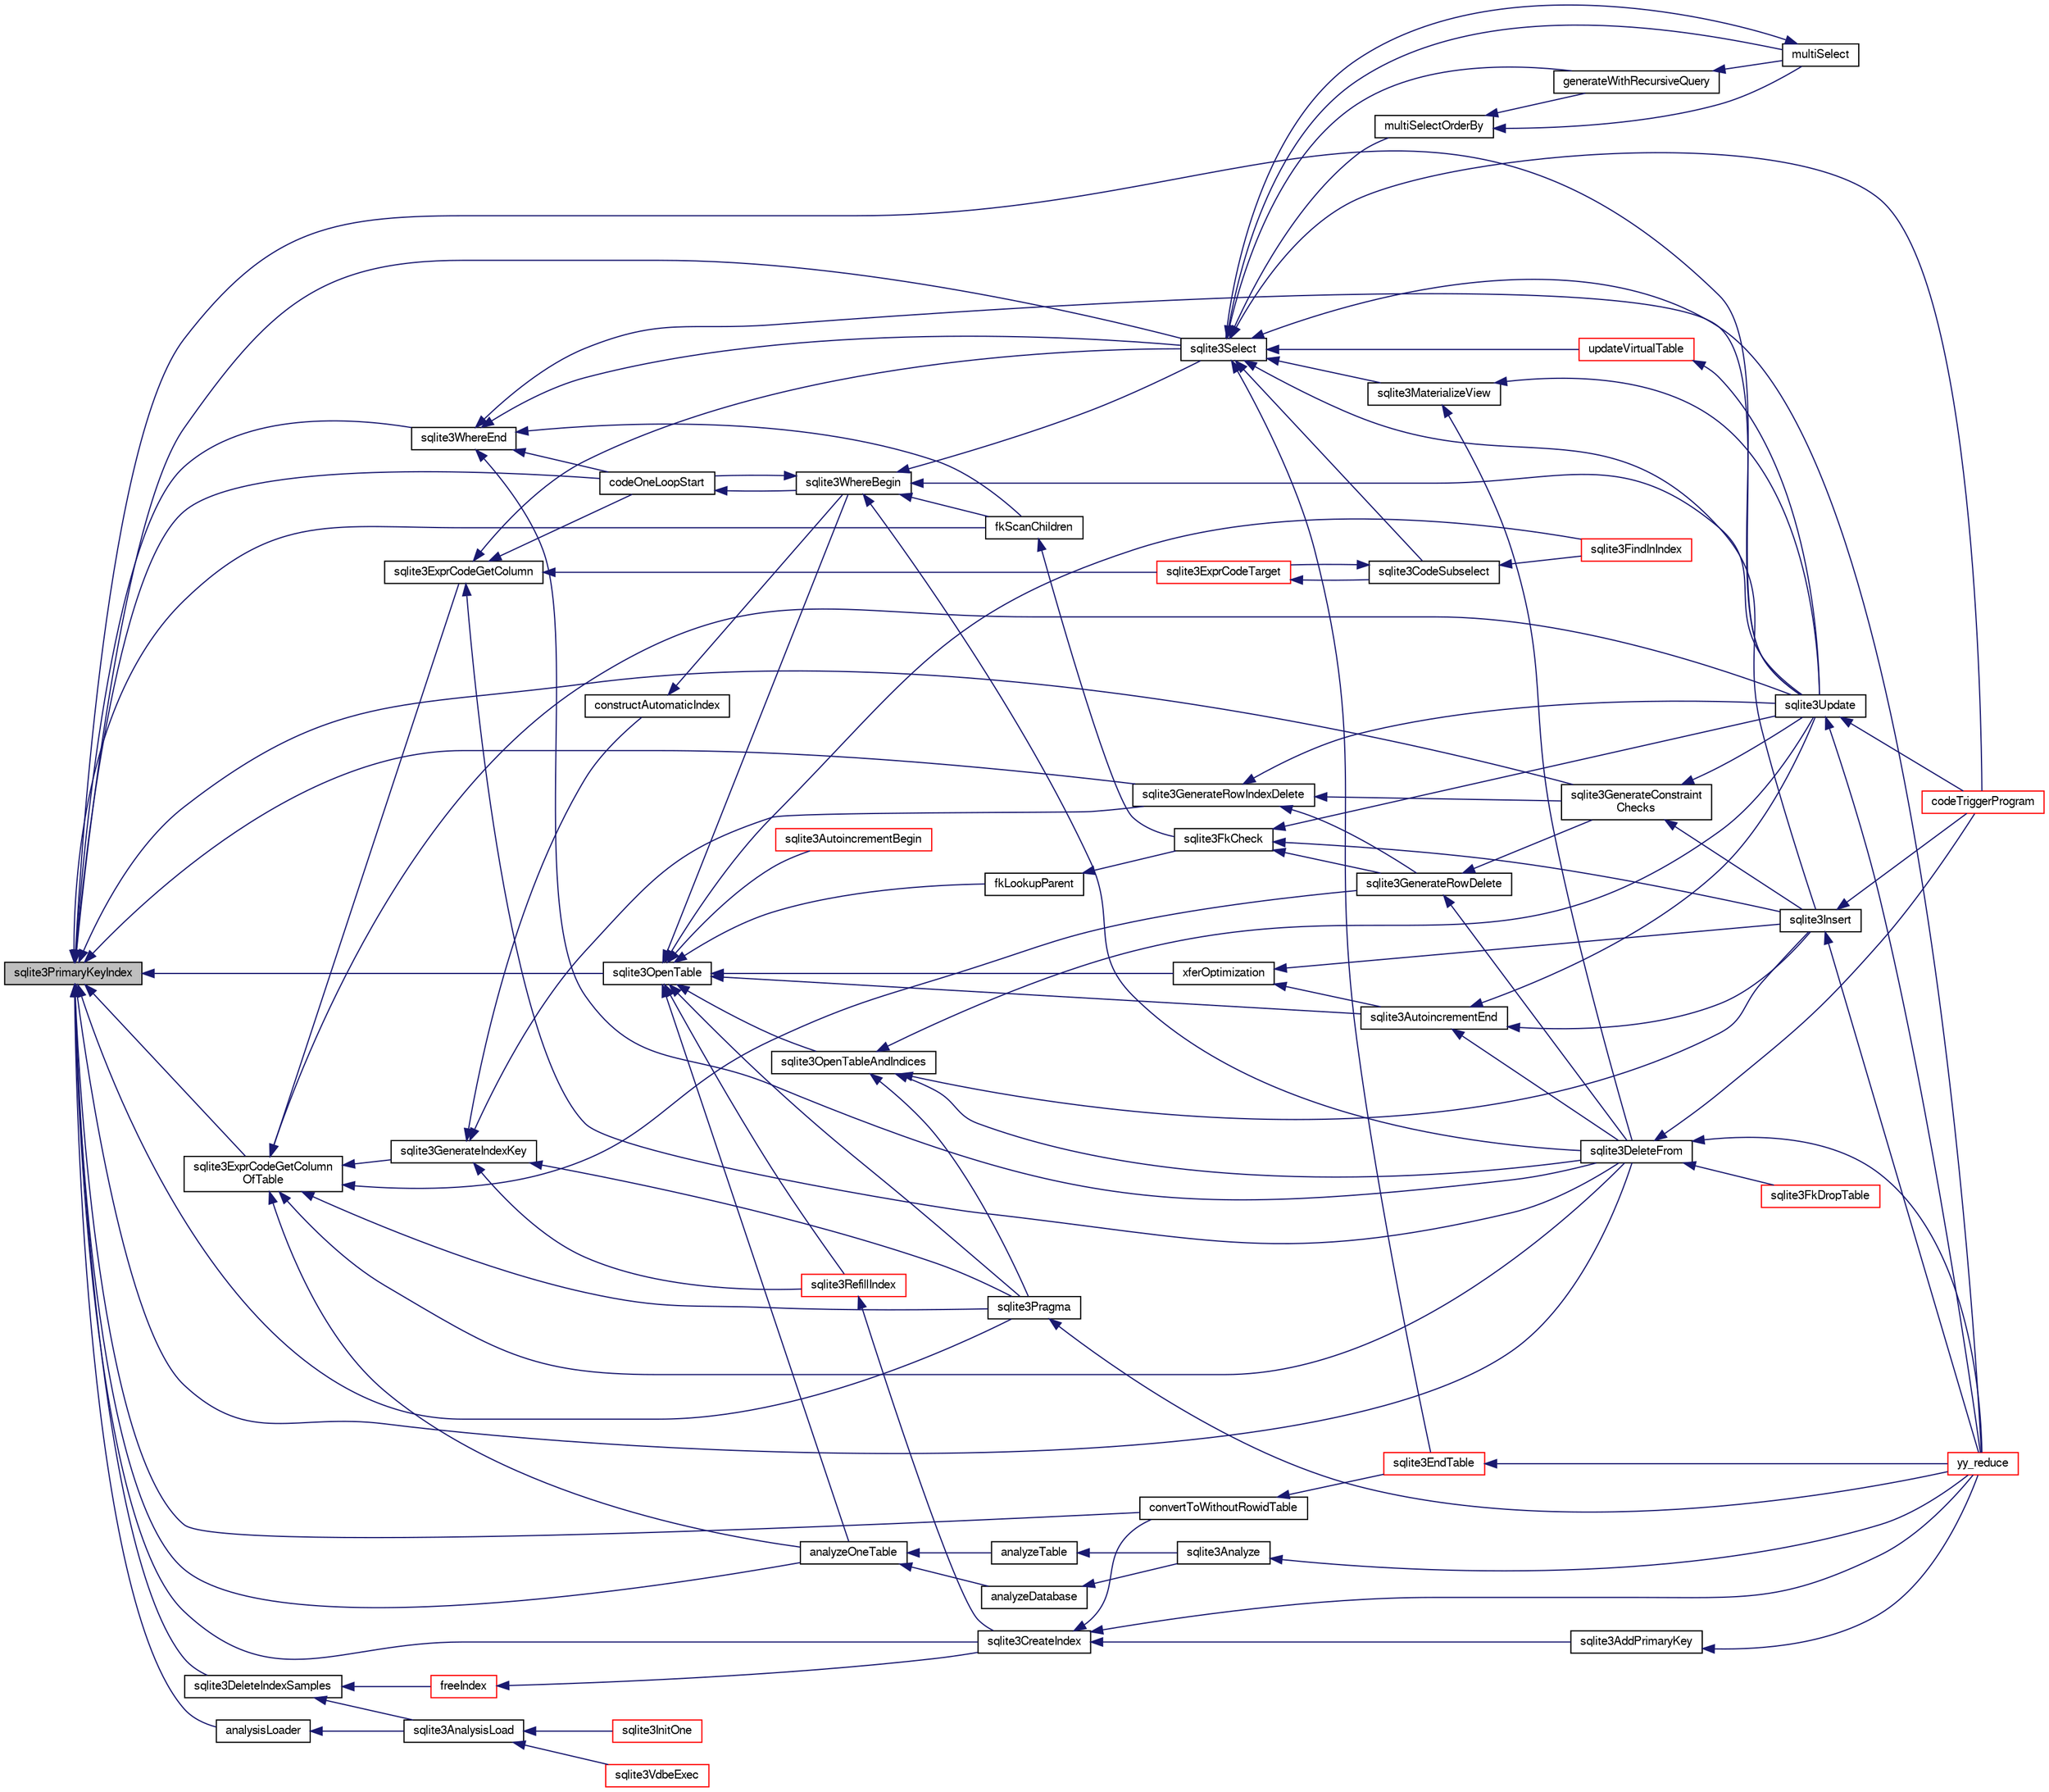 digraph "sqlite3PrimaryKeyIndex"
{
  edge [fontname="FreeSans",fontsize="10",labelfontname="FreeSans",labelfontsize="10"];
  node [fontname="FreeSans",fontsize="10",shape=record];
  rankdir="LR";
  Node665075 [label="sqlite3PrimaryKeyIndex",height=0.2,width=0.4,color="black", fillcolor="grey75", style="filled", fontcolor="black"];
  Node665075 -> Node665076 [dir="back",color="midnightblue",fontsize="10",style="solid",fontname="FreeSans"];
  Node665076 [label="sqlite3ExprCodeGetColumn\lOfTable",height=0.2,width=0.4,color="black", fillcolor="white", style="filled",URL="$sqlite3_8c.html#aef676ae689397d0e050eb0a360c32315"];
  Node665076 -> Node665077 [dir="back",color="midnightblue",fontsize="10",style="solid",fontname="FreeSans"];
  Node665077 [label="sqlite3ExprCodeGetColumn",height=0.2,width=0.4,color="black", fillcolor="white", style="filled",URL="$sqlite3_8c.html#a053723da492b5bb45cb8df75c733155d"];
  Node665077 -> Node665078 [dir="back",color="midnightblue",fontsize="10",style="solid",fontname="FreeSans"];
  Node665078 [label="sqlite3ExprCodeTarget",height=0.2,width=0.4,color="red", fillcolor="white", style="filled",URL="$sqlite3_8c.html#a4f308397a0a3ed299ed31aaa1ae2a293"];
  Node665078 -> Node665079 [dir="back",color="midnightblue",fontsize="10",style="solid",fontname="FreeSans"];
  Node665079 [label="sqlite3CodeSubselect",height=0.2,width=0.4,color="black", fillcolor="white", style="filled",URL="$sqlite3_8c.html#aa69b46d2204a1d1b110107a1be12ee0c"];
  Node665079 -> Node665080 [dir="back",color="midnightblue",fontsize="10",style="solid",fontname="FreeSans"];
  Node665080 [label="sqlite3FindInIndex",height=0.2,width=0.4,color="red", fillcolor="white", style="filled",URL="$sqlite3_8c.html#af7d8c56ab0231f44bb5f87b3fafeffb2"];
  Node665079 -> Node665078 [dir="back",color="midnightblue",fontsize="10",style="solid",fontname="FreeSans"];
  Node665077 -> Node665099 [dir="back",color="midnightblue",fontsize="10",style="solid",fontname="FreeSans"];
  Node665099 [label="sqlite3DeleteFrom",height=0.2,width=0.4,color="black", fillcolor="white", style="filled",URL="$sqlite3_8c.html#ab9b4b45349188b49eabb23f94608a091"];
  Node665099 -> Node665100 [dir="back",color="midnightblue",fontsize="10",style="solid",fontname="FreeSans"];
  Node665100 [label="sqlite3FkDropTable",height=0.2,width=0.4,color="red", fillcolor="white", style="filled",URL="$sqlite3_8c.html#a1218c6fc74e89152ceaa4760e82f5ef9"];
  Node665099 -> Node665102 [dir="back",color="midnightblue",fontsize="10",style="solid",fontname="FreeSans"];
  Node665102 [label="codeTriggerProgram",height=0.2,width=0.4,color="red", fillcolor="white", style="filled",URL="$sqlite3_8c.html#a120801f59d9281d201d2ff4b2606836e"];
  Node665099 -> Node665089 [dir="back",color="midnightblue",fontsize="10",style="solid",fontname="FreeSans"];
  Node665089 [label="yy_reduce",height=0.2,width=0.4,color="red", fillcolor="white", style="filled",URL="$sqlite3_8c.html#a7c419a9b25711c666a9a2449ef377f14"];
  Node665077 -> Node665117 [dir="back",color="midnightblue",fontsize="10",style="solid",fontname="FreeSans"];
  Node665117 [label="sqlite3Select",height=0.2,width=0.4,color="black", fillcolor="white", style="filled",URL="$sqlite3_8c.html#a2465ee8c956209ba4b272477b7c21a45"];
  Node665117 -> Node665079 [dir="back",color="midnightblue",fontsize="10",style="solid",fontname="FreeSans"];
  Node665117 -> Node665092 [dir="back",color="midnightblue",fontsize="10",style="solid",fontname="FreeSans"];
  Node665092 [label="sqlite3EndTable",height=0.2,width=0.4,color="red", fillcolor="white", style="filled",URL="$sqlite3_8c.html#a7b5f2c66c0f0b6f819d970ca389768b0"];
  Node665092 -> Node665089 [dir="back",color="midnightblue",fontsize="10",style="solid",fontname="FreeSans"];
  Node665117 -> Node665118 [dir="back",color="midnightblue",fontsize="10",style="solid",fontname="FreeSans"];
  Node665118 [label="sqlite3MaterializeView",height=0.2,width=0.4,color="black", fillcolor="white", style="filled",URL="$sqlite3_8c.html#a4557984b0b75f998fb0c3f231c9b1def"];
  Node665118 -> Node665099 [dir="back",color="midnightblue",fontsize="10",style="solid",fontname="FreeSans"];
  Node665118 -> Node665107 [dir="back",color="midnightblue",fontsize="10",style="solid",fontname="FreeSans"];
  Node665107 [label="sqlite3Update",height=0.2,width=0.4,color="black", fillcolor="white", style="filled",URL="$sqlite3_8c.html#ac5aa67c46e8cc8174566fabe6809fafa"];
  Node665107 -> Node665102 [dir="back",color="midnightblue",fontsize="10",style="solid",fontname="FreeSans"];
  Node665107 -> Node665089 [dir="back",color="midnightblue",fontsize="10",style="solid",fontname="FreeSans"];
  Node665117 -> Node665109 [dir="back",color="midnightblue",fontsize="10",style="solid",fontname="FreeSans"];
  Node665109 [label="sqlite3Insert",height=0.2,width=0.4,color="black", fillcolor="white", style="filled",URL="$sqlite3_8c.html#a5b17c9c2000bae6bdff8e6be48d7dc2b"];
  Node665109 -> Node665102 [dir="back",color="midnightblue",fontsize="10",style="solid",fontname="FreeSans"];
  Node665109 -> Node665089 [dir="back",color="midnightblue",fontsize="10",style="solid",fontname="FreeSans"];
  Node665117 -> Node665119 [dir="back",color="midnightblue",fontsize="10",style="solid",fontname="FreeSans"];
  Node665119 [label="generateWithRecursiveQuery",height=0.2,width=0.4,color="black", fillcolor="white", style="filled",URL="$sqlite3_8c.html#ade2c3663fa9c3b9676507984b9483942"];
  Node665119 -> Node665120 [dir="back",color="midnightblue",fontsize="10",style="solid",fontname="FreeSans"];
  Node665120 [label="multiSelect",height=0.2,width=0.4,color="black", fillcolor="white", style="filled",URL="$sqlite3_8c.html#a6456c61f3d9b2389738753cedfa24fa7"];
  Node665120 -> Node665117 [dir="back",color="midnightblue",fontsize="10",style="solid",fontname="FreeSans"];
  Node665117 -> Node665120 [dir="back",color="midnightblue",fontsize="10",style="solid",fontname="FreeSans"];
  Node665117 -> Node665121 [dir="back",color="midnightblue",fontsize="10",style="solid",fontname="FreeSans"];
  Node665121 [label="multiSelectOrderBy",height=0.2,width=0.4,color="black", fillcolor="white", style="filled",URL="$sqlite3_8c.html#afcdb8488c6f4dfdadaf9f04bca35b808"];
  Node665121 -> Node665119 [dir="back",color="midnightblue",fontsize="10",style="solid",fontname="FreeSans"];
  Node665121 -> Node665120 [dir="back",color="midnightblue",fontsize="10",style="solid",fontname="FreeSans"];
  Node665117 -> Node665102 [dir="back",color="midnightblue",fontsize="10",style="solid",fontname="FreeSans"];
  Node665117 -> Node665122 [dir="back",color="midnightblue",fontsize="10",style="solid",fontname="FreeSans"];
  Node665122 [label="updateVirtualTable",height=0.2,width=0.4,color="red", fillcolor="white", style="filled",URL="$sqlite3_8c.html#a740220531db9293c39a2cdd7da3f74e1"];
  Node665122 -> Node665107 [dir="back",color="midnightblue",fontsize="10",style="solid",fontname="FreeSans"];
  Node665117 -> Node665089 [dir="back",color="midnightblue",fontsize="10",style="solid",fontname="FreeSans"];
  Node665077 -> Node665123 [dir="back",color="midnightblue",fontsize="10",style="solid",fontname="FreeSans"];
  Node665123 [label="codeOneLoopStart",height=0.2,width=0.4,color="black", fillcolor="white", style="filled",URL="$sqlite3_8c.html#aa868875120b151c169cc79139ed6e008"];
  Node665123 -> Node665114 [dir="back",color="midnightblue",fontsize="10",style="solid",fontname="FreeSans"];
  Node665114 [label="sqlite3WhereBegin",height=0.2,width=0.4,color="black", fillcolor="white", style="filled",URL="$sqlite3_8c.html#acad049f5c9a96a8118cffd5e5ce89f7c"];
  Node665114 -> Node665099 [dir="back",color="midnightblue",fontsize="10",style="solid",fontname="FreeSans"];
  Node665114 -> Node665115 [dir="back",color="midnightblue",fontsize="10",style="solid",fontname="FreeSans"];
  Node665115 [label="fkScanChildren",height=0.2,width=0.4,color="black", fillcolor="white", style="filled",URL="$sqlite3_8c.html#a67c9dcb484336b3155e7a82a037d4691"];
  Node665115 -> Node665116 [dir="back",color="midnightblue",fontsize="10",style="solid",fontname="FreeSans"];
  Node665116 [label="sqlite3FkCheck",height=0.2,width=0.4,color="black", fillcolor="white", style="filled",URL="$sqlite3_8c.html#aa38fb76c7d6f48f19772877a41703b92"];
  Node665116 -> Node665098 [dir="back",color="midnightblue",fontsize="10",style="solid",fontname="FreeSans"];
  Node665098 [label="sqlite3GenerateRowDelete",height=0.2,width=0.4,color="black", fillcolor="white", style="filled",URL="$sqlite3_8c.html#a2c76cbf3027fc18fdbb8cb4cd96b77d9"];
  Node665098 -> Node665099 [dir="back",color="midnightblue",fontsize="10",style="solid",fontname="FreeSans"];
  Node665098 -> Node665111 [dir="back",color="midnightblue",fontsize="10",style="solid",fontname="FreeSans"];
  Node665111 [label="sqlite3GenerateConstraint\lChecks",height=0.2,width=0.4,color="black", fillcolor="white", style="filled",URL="$sqlite3_8c.html#aef639c1e6a0c0a67ca6e7690ad931bd2"];
  Node665111 -> Node665109 [dir="back",color="midnightblue",fontsize="10",style="solid",fontname="FreeSans"];
  Node665111 -> Node665107 [dir="back",color="midnightblue",fontsize="10",style="solid",fontname="FreeSans"];
  Node665116 -> Node665109 [dir="back",color="midnightblue",fontsize="10",style="solid",fontname="FreeSans"];
  Node665116 -> Node665107 [dir="back",color="midnightblue",fontsize="10",style="solid",fontname="FreeSans"];
  Node665114 -> Node665117 [dir="back",color="midnightblue",fontsize="10",style="solid",fontname="FreeSans"];
  Node665114 -> Node665107 [dir="back",color="midnightblue",fontsize="10",style="solid",fontname="FreeSans"];
  Node665114 -> Node665123 [dir="back",color="midnightblue",fontsize="10",style="solid",fontname="FreeSans"];
  Node665076 -> Node665148 [dir="back",color="midnightblue",fontsize="10",style="solid",fontname="FreeSans"];
  Node665148 [label="analyzeOneTable",height=0.2,width=0.4,color="black", fillcolor="white", style="filled",URL="$sqlite3_8c.html#a31d4182bf855943a5d0526dbb4987803"];
  Node665148 -> Node665149 [dir="back",color="midnightblue",fontsize="10",style="solid",fontname="FreeSans"];
  Node665149 [label="analyzeDatabase",height=0.2,width=0.4,color="black", fillcolor="white", style="filled",URL="$sqlite3_8c.html#a19f2a630f42aaa010d1b47b81f8cea18"];
  Node665149 -> Node665150 [dir="back",color="midnightblue",fontsize="10",style="solid",fontname="FreeSans"];
  Node665150 [label="sqlite3Analyze",height=0.2,width=0.4,color="black", fillcolor="white", style="filled",URL="$sqlite3_8c.html#ac696deb1ccaae3fa855cfbd0bfd4d048"];
  Node665150 -> Node665089 [dir="back",color="midnightblue",fontsize="10",style="solid",fontname="FreeSans"];
  Node665148 -> Node665151 [dir="back",color="midnightblue",fontsize="10",style="solid",fontname="FreeSans"];
  Node665151 [label="analyzeTable",height=0.2,width=0.4,color="black", fillcolor="white", style="filled",URL="$sqlite3_8c.html#a85f18bcf2d42d5d6ae3033b0c49144b6"];
  Node665151 -> Node665150 [dir="back",color="midnightblue",fontsize="10",style="solid",fontname="FreeSans"];
  Node665076 -> Node665099 [dir="back",color="midnightblue",fontsize="10",style="solid",fontname="FreeSans"];
  Node665076 -> Node665098 [dir="back",color="midnightblue",fontsize="10",style="solid",fontname="FreeSans"];
  Node665076 -> Node665085 [dir="back",color="midnightblue",fontsize="10",style="solid",fontname="FreeSans"];
  Node665085 [label="sqlite3GenerateIndexKey",height=0.2,width=0.4,color="black", fillcolor="white", style="filled",URL="$sqlite3_8c.html#ab85ac93d5c5e6760f45f07897be7f272"];
  Node665085 -> Node665086 [dir="back",color="midnightblue",fontsize="10",style="solid",fontname="FreeSans"];
  Node665086 [label="sqlite3RefillIndex",height=0.2,width=0.4,color="red", fillcolor="white", style="filled",URL="$sqlite3_8c.html#a17be5b679d9181b961ea9ba4a18d4f80"];
  Node665086 -> Node665087 [dir="back",color="midnightblue",fontsize="10",style="solid",fontname="FreeSans"];
  Node665087 [label="sqlite3CreateIndex",height=0.2,width=0.4,color="black", fillcolor="white", style="filled",URL="$sqlite3_8c.html#a8dbe5e590ab6c58a8c45f34f7c81e825"];
  Node665087 -> Node665088 [dir="back",color="midnightblue",fontsize="10",style="solid",fontname="FreeSans"];
  Node665088 [label="sqlite3AddPrimaryKey",height=0.2,width=0.4,color="black", fillcolor="white", style="filled",URL="$sqlite3_8c.html#af2b0672c3379d2a7d927d210ae0ade62"];
  Node665088 -> Node665089 [dir="back",color="midnightblue",fontsize="10",style="solid",fontname="FreeSans"];
  Node665087 -> Node665091 [dir="back",color="midnightblue",fontsize="10",style="solid",fontname="FreeSans"];
  Node665091 [label="convertToWithoutRowidTable",height=0.2,width=0.4,color="black", fillcolor="white", style="filled",URL="$sqlite3_8c.html#a0d41effc4e4a0ba740429a08f6747313"];
  Node665091 -> Node665092 [dir="back",color="midnightblue",fontsize="10",style="solid",fontname="FreeSans"];
  Node665087 -> Node665089 [dir="back",color="midnightblue",fontsize="10",style="solid",fontname="FreeSans"];
  Node665085 -> Node665097 [dir="back",color="midnightblue",fontsize="10",style="solid",fontname="FreeSans"];
  Node665097 [label="sqlite3GenerateRowIndexDelete",height=0.2,width=0.4,color="black", fillcolor="white", style="filled",URL="$sqlite3_8c.html#a09c23ae08a7c469d62705f067d7a2135"];
  Node665097 -> Node665098 [dir="back",color="midnightblue",fontsize="10",style="solid",fontname="FreeSans"];
  Node665097 -> Node665111 [dir="back",color="midnightblue",fontsize="10",style="solid",fontname="FreeSans"];
  Node665097 -> Node665107 [dir="back",color="midnightblue",fontsize="10",style="solid",fontname="FreeSans"];
  Node665085 -> Node665112 [dir="back",color="midnightblue",fontsize="10",style="solid",fontname="FreeSans"];
  Node665112 [label="sqlite3Pragma",height=0.2,width=0.4,color="black", fillcolor="white", style="filled",URL="$sqlite3_8c.html#a111391370f58f8e6a6eca51fd34d62ed"];
  Node665112 -> Node665089 [dir="back",color="midnightblue",fontsize="10",style="solid",fontname="FreeSans"];
  Node665085 -> Node665113 [dir="back",color="midnightblue",fontsize="10",style="solid",fontname="FreeSans"];
  Node665113 [label="constructAutomaticIndex",height=0.2,width=0.4,color="black", fillcolor="white", style="filled",URL="$sqlite3_8c.html#aad43d38bc718f4c8e8d0dd8f33ed526f"];
  Node665113 -> Node665114 [dir="back",color="midnightblue",fontsize="10",style="solid",fontname="FreeSans"];
  Node665076 -> Node665112 [dir="back",color="midnightblue",fontsize="10",style="solid",fontname="FreeSans"];
  Node665076 -> Node665107 [dir="back",color="midnightblue",fontsize="10",style="solid",fontname="FreeSans"];
  Node665075 -> Node665148 [dir="back",color="midnightblue",fontsize="10",style="solid",fontname="FreeSans"];
  Node665075 -> Node665152 [dir="back",color="midnightblue",fontsize="10",style="solid",fontname="FreeSans"];
  Node665152 [label="analysisLoader",height=0.2,width=0.4,color="black", fillcolor="white", style="filled",URL="$sqlite3_8c.html#abb38e5b97f93c8a9775233bb28cb1e17"];
  Node665152 -> Node665153 [dir="back",color="midnightblue",fontsize="10",style="solid",fontname="FreeSans"];
  Node665153 [label="sqlite3AnalysisLoad",height=0.2,width=0.4,color="black", fillcolor="white", style="filled",URL="$sqlite3_8c.html#a48a2301c27e1d3d68708b9b8761b5a01"];
  Node665153 -> Node665154 [dir="back",color="midnightblue",fontsize="10",style="solid",fontname="FreeSans"];
  Node665154 [label="sqlite3VdbeExec",height=0.2,width=0.4,color="red", fillcolor="white", style="filled",URL="$sqlite3_8c.html#a8ce40a614bdc56719c4d642b1e4dfb21"];
  Node665153 -> Node665250 [dir="back",color="midnightblue",fontsize="10",style="solid",fontname="FreeSans"];
  Node665250 [label="sqlite3InitOne",height=0.2,width=0.4,color="red", fillcolor="white", style="filled",URL="$sqlite3_8c.html#ac4318b25df65269906b0379251fe9b85"];
  Node665075 -> Node665178 [dir="back",color="midnightblue",fontsize="10",style="solid",fontname="FreeSans"];
  Node665178 [label="sqlite3DeleteIndexSamples",height=0.2,width=0.4,color="black", fillcolor="white", style="filled",URL="$sqlite3_8c.html#aaeda0302fbf61397ec009f65bed047ef"];
  Node665178 -> Node665153 [dir="back",color="midnightblue",fontsize="10",style="solid",fontname="FreeSans"];
  Node665178 -> Node665179 [dir="back",color="midnightblue",fontsize="10",style="solid",fontname="FreeSans"];
  Node665179 [label="freeIndex",height=0.2,width=0.4,color="red", fillcolor="white", style="filled",URL="$sqlite3_8c.html#a00907c99c18d5bcb9d0b38c077146c31"];
  Node665179 -> Node665087 [dir="back",color="midnightblue",fontsize="10",style="solid",fontname="FreeSans"];
  Node665075 -> Node665091 [dir="back",color="midnightblue",fontsize="10",style="solid",fontname="FreeSans"];
  Node665075 -> Node665087 [dir="back",color="midnightblue",fontsize="10",style="solid",fontname="FreeSans"];
  Node665075 -> Node665099 [dir="back",color="midnightblue",fontsize="10",style="solid",fontname="FreeSans"];
  Node665075 -> Node665097 [dir="back",color="midnightblue",fontsize="10",style="solid",fontname="FreeSans"];
  Node665075 -> Node665115 [dir="back",color="midnightblue",fontsize="10",style="solid",fontname="FreeSans"];
  Node665075 -> Node665341 [dir="back",color="midnightblue",fontsize="10",style="solid",fontname="FreeSans"];
  Node665341 [label="sqlite3OpenTable",height=0.2,width=0.4,color="black", fillcolor="white", style="filled",URL="$sqlite3_8c.html#aa935d8de28fb95e999736ef792d5a808"];
  Node665341 -> Node665080 [dir="back",color="midnightblue",fontsize="10",style="solid",fontname="FreeSans"];
  Node665341 -> Node665148 [dir="back",color="midnightblue",fontsize="10",style="solid",fontname="FreeSans"];
  Node665341 -> Node665086 [dir="back",color="midnightblue",fontsize="10",style="solid",fontname="FreeSans"];
  Node665341 -> Node665342 [dir="back",color="midnightblue",fontsize="10",style="solid",fontname="FreeSans"];
  Node665342 [label="fkLookupParent",height=0.2,width=0.4,color="black", fillcolor="white", style="filled",URL="$sqlite3_8c.html#ac7b0111b1d2e3305a38874a645a86d06"];
  Node665342 -> Node665116 [dir="back",color="midnightblue",fontsize="10",style="solid",fontname="FreeSans"];
  Node665341 -> Node665343 [dir="back",color="midnightblue",fontsize="10",style="solid",fontname="FreeSans"];
  Node665343 [label="sqlite3AutoincrementBegin",height=0.2,width=0.4,color="red", fillcolor="white", style="filled",URL="$sqlite3_8c.html#a62a5d5880763dac53a4110157e094ebd"];
  Node665341 -> Node665259 [dir="back",color="midnightblue",fontsize="10",style="solid",fontname="FreeSans"];
  Node665259 [label="sqlite3AutoincrementEnd",height=0.2,width=0.4,color="black", fillcolor="white", style="filled",URL="$sqlite3_8c.html#ad8f51f6ea684367030cd9c09234374e7"];
  Node665259 -> Node665099 [dir="back",color="midnightblue",fontsize="10",style="solid",fontname="FreeSans"];
  Node665259 -> Node665109 [dir="back",color="midnightblue",fontsize="10",style="solid",fontname="FreeSans"];
  Node665259 -> Node665107 [dir="back",color="midnightblue",fontsize="10",style="solid",fontname="FreeSans"];
  Node665341 -> Node665344 [dir="back",color="midnightblue",fontsize="10",style="solid",fontname="FreeSans"];
  Node665344 [label="sqlite3OpenTableAndIndices",height=0.2,width=0.4,color="black", fillcolor="white", style="filled",URL="$sqlite3_8c.html#a14aa7e8abd9fb8406812b9f90560e6ac"];
  Node665344 -> Node665099 [dir="back",color="midnightblue",fontsize="10",style="solid",fontname="FreeSans"];
  Node665344 -> Node665109 [dir="back",color="midnightblue",fontsize="10",style="solid",fontname="FreeSans"];
  Node665344 -> Node665112 [dir="back",color="midnightblue",fontsize="10",style="solid",fontname="FreeSans"];
  Node665344 -> Node665107 [dir="back",color="midnightblue",fontsize="10",style="solid",fontname="FreeSans"];
  Node665341 -> Node665258 [dir="back",color="midnightblue",fontsize="10",style="solid",fontname="FreeSans"];
  Node665258 [label="xferOptimization",height=0.2,width=0.4,color="black", fillcolor="white", style="filled",URL="$sqlite3_8c.html#ae85c90f7d064fe83f4ed930e708855d2"];
  Node665258 -> Node665259 [dir="back",color="midnightblue",fontsize="10",style="solid",fontname="FreeSans"];
  Node665258 -> Node665109 [dir="back",color="midnightblue",fontsize="10",style="solid",fontname="FreeSans"];
  Node665341 -> Node665112 [dir="back",color="midnightblue",fontsize="10",style="solid",fontname="FreeSans"];
  Node665341 -> Node665114 [dir="back",color="midnightblue",fontsize="10",style="solid",fontname="FreeSans"];
  Node665075 -> Node665111 [dir="back",color="midnightblue",fontsize="10",style="solid",fontname="FreeSans"];
  Node665075 -> Node665112 [dir="back",color="midnightblue",fontsize="10",style="solid",fontname="FreeSans"];
  Node665075 -> Node665117 [dir="back",color="midnightblue",fontsize="10",style="solid",fontname="FreeSans"];
  Node665075 -> Node665107 [dir="back",color="midnightblue",fontsize="10",style="solid",fontname="FreeSans"];
  Node665075 -> Node665123 [dir="back",color="midnightblue",fontsize="10",style="solid",fontname="FreeSans"];
  Node665075 -> Node665335 [dir="back",color="midnightblue",fontsize="10",style="solid",fontname="FreeSans"];
  Node665335 [label="sqlite3WhereEnd",height=0.2,width=0.4,color="black", fillcolor="white", style="filled",URL="$sqlite3_8c.html#af95a57bac2421101d85440934cc5043e"];
  Node665335 -> Node665099 [dir="back",color="midnightblue",fontsize="10",style="solid",fontname="FreeSans"];
  Node665335 -> Node665115 [dir="back",color="midnightblue",fontsize="10",style="solid",fontname="FreeSans"];
  Node665335 -> Node665117 [dir="back",color="midnightblue",fontsize="10",style="solid",fontname="FreeSans"];
  Node665335 -> Node665107 [dir="back",color="midnightblue",fontsize="10",style="solid",fontname="FreeSans"];
  Node665335 -> Node665123 [dir="back",color="midnightblue",fontsize="10",style="solid",fontname="FreeSans"];
}
